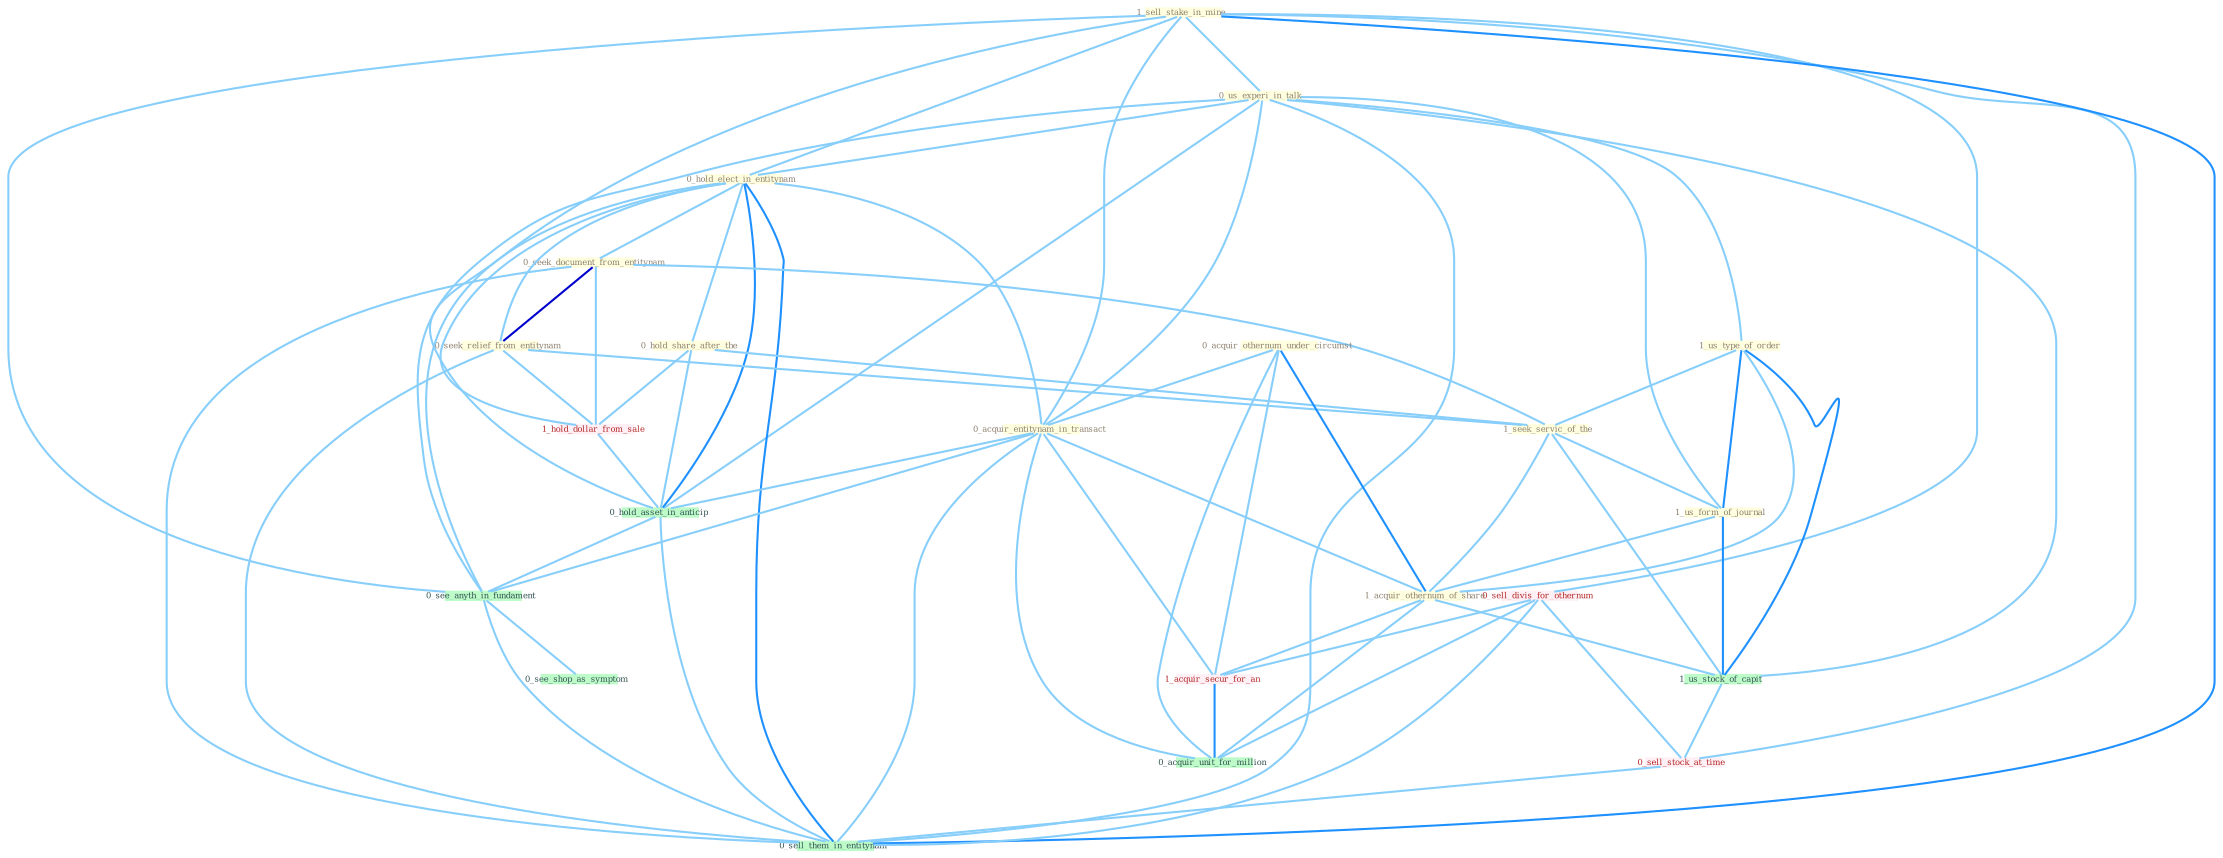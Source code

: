Graph G{ 
    node
    [shape=polygon,style=filled,width=.5,height=.06,color="#BDFCC9",fixedsize=true,fontsize=4,
    fontcolor="#2f4f4f"];
    {node
    [color="#ffffe0", fontcolor="#8b7d6b"] "1_sell_stake_in_mine " "0_us_experi_in_talk " "0_hold_elect_in_entitynam " "0_seek_document_from_entitynam " "0_hold_share_after_the " "0_seek_relief_from_entitynam " "0_acquir_othernum_under_circumst " "1_us_type_of_order " "1_seek_servic_of_the " "1_us_form_of_journal " "0_acquir_entitynam_in_transact " "1_acquir_othernum_of_share "}
{node [color="#fff0f5", fontcolor="#b22222"] "0_sell_divis_for_othernum " "1_acquir_secur_for_an " "1_hold_dollar_from_sale " "0_sell_stock_at_time "}
edge [color="#B0E2FF"];

	"1_sell_stake_in_mine " -- "0_us_experi_in_talk " [w="1", color="#87cefa" ];
	"1_sell_stake_in_mine " -- "0_hold_elect_in_entitynam " [w="1", color="#87cefa" ];
	"1_sell_stake_in_mine " -- "0_acquir_entitynam_in_transact " [w="1", color="#87cefa" ];
	"1_sell_stake_in_mine " -- "0_sell_divis_for_othernum " [w="1", color="#87cefa" ];
	"1_sell_stake_in_mine " -- "0_hold_asset_in_anticip " [w="1", color="#87cefa" ];
	"1_sell_stake_in_mine " -- "0_sell_stock_at_time " [w="1", color="#87cefa" ];
	"1_sell_stake_in_mine " -- "0_see_anyth_in_fundament " [w="1", color="#87cefa" ];
	"1_sell_stake_in_mine " -- "0_sell_them_in_entitynam " [w="2", color="#1e90ff" , len=0.8];
	"0_us_experi_in_talk " -- "0_hold_elect_in_entitynam " [w="1", color="#87cefa" ];
	"0_us_experi_in_talk " -- "1_us_type_of_order " [w="1", color="#87cefa" ];
	"0_us_experi_in_talk " -- "1_us_form_of_journal " [w="1", color="#87cefa" ];
	"0_us_experi_in_talk " -- "0_acquir_entitynam_in_transact " [w="1", color="#87cefa" ];
	"0_us_experi_in_talk " -- "1_us_stock_of_capit " [w="1", color="#87cefa" ];
	"0_us_experi_in_talk " -- "0_hold_asset_in_anticip " [w="1", color="#87cefa" ];
	"0_us_experi_in_talk " -- "0_see_anyth_in_fundament " [w="1", color="#87cefa" ];
	"0_us_experi_in_talk " -- "0_sell_them_in_entitynam " [w="1", color="#87cefa" ];
	"0_hold_elect_in_entitynam " -- "0_seek_document_from_entitynam " [w="1", color="#87cefa" ];
	"0_hold_elect_in_entitynam " -- "0_hold_share_after_the " [w="1", color="#87cefa" ];
	"0_hold_elect_in_entitynam " -- "0_seek_relief_from_entitynam " [w="1", color="#87cefa" ];
	"0_hold_elect_in_entitynam " -- "0_acquir_entitynam_in_transact " [w="1", color="#87cefa" ];
	"0_hold_elect_in_entitynam " -- "1_hold_dollar_from_sale " [w="1", color="#87cefa" ];
	"0_hold_elect_in_entitynam " -- "0_hold_asset_in_anticip " [w="2", color="#1e90ff" , len=0.8];
	"0_hold_elect_in_entitynam " -- "0_see_anyth_in_fundament " [w="1", color="#87cefa" ];
	"0_hold_elect_in_entitynam " -- "0_sell_them_in_entitynam " [w="2", color="#1e90ff" , len=0.8];
	"0_seek_document_from_entitynam " -- "0_seek_relief_from_entitynam " [w="3", color="#0000cd" , len=0.6];
	"0_seek_document_from_entitynam " -- "1_seek_servic_of_the " [w="1", color="#87cefa" ];
	"0_seek_document_from_entitynam " -- "1_hold_dollar_from_sale " [w="1", color="#87cefa" ];
	"0_seek_document_from_entitynam " -- "0_sell_them_in_entitynam " [w="1", color="#87cefa" ];
	"0_hold_share_after_the " -- "1_seek_servic_of_the " [w="1", color="#87cefa" ];
	"0_hold_share_after_the " -- "1_hold_dollar_from_sale " [w="1", color="#87cefa" ];
	"0_hold_share_after_the " -- "0_hold_asset_in_anticip " [w="1", color="#87cefa" ];
	"0_seek_relief_from_entitynam " -- "1_seek_servic_of_the " [w="1", color="#87cefa" ];
	"0_seek_relief_from_entitynam " -- "1_hold_dollar_from_sale " [w="1", color="#87cefa" ];
	"0_seek_relief_from_entitynam " -- "0_sell_them_in_entitynam " [w="1", color="#87cefa" ];
	"0_acquir_othernum_under_circumst " -- "0_acquir_entitynam_in_transact " [w="1", color="#87cefa" ];
	"0_acquir_othernum_under_circumst " -- "1_acquir_othernum_of_share " [w="2", color="#1e90ff" , len=0.8];
	"0_acquir_othernum_under_circumst " -- "1_acquir_secur_for_an " [w="1", color="#87cefa" ];
	"0_acquir_othernum_under_circumst " -- "0_acquir_unit_for_million " [w="1", color="#87cefa" ];
	"1_us_type_of_order " -- "1_seek_servic_of_the " [w="1", color="#87cefa" ];
	"1_us_type_of_order " -- "1_us_form_of_journal " [w="2", color="#1e90ff" , len=0.8];
	"1_us_type_of_order " -- "1_acquir_othernum_of_share " [w="1", color="#87cefa" ];
	"1_us_type_of_order " -- "1_us_stock_of_capit " [w="2", color="#1e90ff" , len=0.8];
	"1_seek_servic_of_the " -- "1_us_form_of_journal " [w="1", color="#87cefa" ];
	"1_seek_servic_of_the " -- "1_acquir_othernum_of_share " [w="1", color="#87cefa" ];
	"1_seek_servic_of_the " -- "1_us_stock_of_capit " [w="1", color="#87cefa" ];
	"1_us_form_of_journal " -- "1_acquir_othernum_of_share " [w="1", color="#87cefa" ];
	"1_us_form_of_journal " -- "1_us_stock_of_capit " [w="2", color="#1e90ff" , len=0.8];
	"0_acquir_entitynam_in_transact " -- "1_acquir_othernum_of_share " [w="1", color="#87cefa" ];
	"0_acquir_entitynam_in_transact " -- "1_acquir_secur_for_an " [w="1", color="#87cefa" ];
	"0_acquir_entitynam_in_transact " -- "0_hold_asset_in_anticip " [w="1", color="#87cefa" ];
	"0_acquir_entitynam_in_transact " -- "0_see_anyth_in_fundament " [w="1", color="#87cefa" ];
	"0_acquir_entitynam_in_transact " -- "0_acquir_unit_for_million " [w="1", color="#87cefa" ];
	"0_acquir_entitynam_in_transact " -- "0_sell_them_in_entitynam " [w="1", color="#87cefa" ];
	"1_acquir_othernum_of_share " -- "1_acquir_secur_for_an " [w="1", color="#87cefa" ];
	"1_acquir_othernum_of_share " -- "1_us_stock_of_capit " [w="1", color="#87cefa" ];
	"1_acquir_othernum_of_share " -- "0_acquir_unit_for_million " [w="1", color="#87cefa" ];
	"0_sell_divis_for_othernum " -- "1_acquir_secur_for_an " [w="1", color="#87cefa" ];
	"0_sell_divis_for_othernum " -- "0_sell_stock_at_time " [w="1", color="#87cefa" ];
	"0_sell_divis_for_othernum " -- "0_acquir_unit_for_million " [w="1", color="#87cefa" ];
	"0_sell_divis_for_othernum " -- "0_sell_them_in_entitynam " [w="1", color="#87cefa" ];
	"1_acquir_secur_for_an " -- "0_acquir_unit_for_million " [w="2", color="#1e90ff" , len=0.8];
	"1_us_stock_of_capit " -- "0_sell_stock_at_time " [w="1", color="#87cefa" ];
	"1_hold_dollar_from_sale " -- "0_hold_asset_in_anticip " [w="1", color="#87cefa" ];
	"0_hold_asset_in_anticip " -- "0_see_anyth_in_fundament " [w="1", color="#87cefa" ];
	"0_hold_asset_in_anticip " -- "0_sell_them_in_entitynam " [w="1", color="#87cefa" ];
	"0_sell_stock_at_time " -- "0_sell_them_in_entitynam " [w="1", color="#87cefa" ];
	"0_see_anyth_in_fundament " -- "0_see_shop_as_symptom " [w="1", color="#87cefa" ];
	"0_see_anyth_in_fundament " -- "0_sell_them_in_entitynam " [w="1", color="#87cefa" ];
}